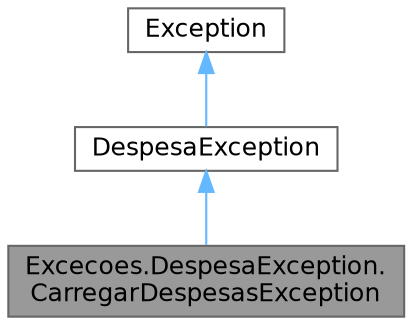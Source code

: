 digraph "Excecoes.DespesaException.CarregarDespesasException"
{
 // LATEX_PDF_SIZE
  bgcolor="transparent";
  edge [fontname=Helvetica,fontsize=12,labelfontname=Helvetica,labelfontsize=10];
  node [fontname=Helvetica,fontsize=12,shape=box,height=0.2,width=0.4];
  Node1 [id="Node000001",label="Excecoes.DespesaException.\lCarregarDespesasException",height=0.2,width=0.4,color="gray40", fillcolor="grey60", style="filled", fontcolor="black",tooltip="Exceção lançada ao ocorrer um erro durante o carregamento de despesas."];
  Node2 -> Node1 [id="edge1_Node000001_Node000002",dir="back",color="steelblue1",style="solid",tooltip=" "];
  Node2 [id="Node000002",label="DespesaException",height=0.2,width=0.4,color="gray40", fillcolor="white", style="filled",URL="$class_excecoes_1_1_despesa_exception.html",tooltip="Exceção base para o domínio de Despesa."];
  Node3 -> Node2 [id="edge2_Node000002_Node000003",dir="back",color="steelblue1",style="solid",tooltip=" "];
  Node3 [id="Node000003",label="Exception",height=0.2,width=0.4,color="gray40", fillcolor="white", style="filled",tooltip=" "];
}
